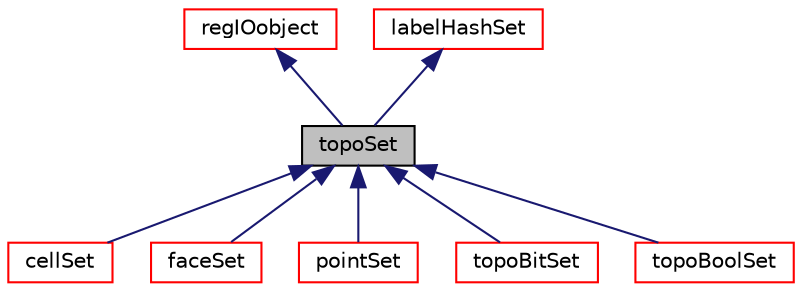 digraph "topoSet"
{
  bgcolor="transparent";
  edge [fontname="Helvetica",fontsize="10",labelfontname="Helvetica",labelfontsize="10"];
  node [fontname="Helvetica",fontsize="10",shape=record];
  Node1 [label="topoSet",height=0.2,width=0.4,color="black", fillcolor="grey75", style="filled" fontcolor="black"];
  Node2 -> Node1 [dir="back",color="midnightblue",fontsize="10",style="solid",fontname="Helvetica"];
  Node2 [label="regIOobject",height=0.2,width=0.4,color="red",URL="$classFoam_1_1regIOobject.html",tooltip="regIOobject is an abstract class derived from IOobject to handle automatic object registration with t..."];
  Node3 -> Node1 [dir="back",color="midnightblue",fontsize="10",style="solid",fontname="Helvetica"];
  Node3 [label="labelHashSet",height=0.2,width=0.4,color="red",URL="$classFoam_1_1HashSet.html",tooltip="A HashTable with keys but without contents that is similar to std::unordered_set. ..."];
  Node1 -> Node4 [dir="back",color="midnightblue",fontsize="10",style="solid",fontname="Helvetica"];
  Node4 [label="cellSet",height=0.2,width=0.4,color="red",URL="$classFoam_1_1cellSet.html",tooltip="A collection of cell labels. "];
  Node1 -> Node5 [dir="back",color="midnightblue",fontsize="10",style="solid",fontname="Helvetica"];
  Node5 [label="faceSet",height=0.2,width=0.4,color="red",URL="$classFoam_1_1faceSet.html",tooltip="A list of face labels. "];
  Node1 -> Node6 [dir="back",color="midnightblue",fontsize="10",style="solid",fontname="Helvetica"];
  Node6 [label="pointSet",height=0.2,width=0.4,color="red",URL="$classFoam_1_1pointSet.html",tooltip="A set of point labels. "];
  Node1 -> Node7 [dir="back",color="midnightblue",fontsize="10",style="solid",fontname="Helvetica"];
  Node7 [label="topoBitSet",height=0.2,width=0.4,color="red",URL="$classFoam_1_1topoBitSet.html",tooltip="Base for a special purpose topoSet using labels stored as a bitSet. "];
  Node1 -> Node8 [dir="back",color="midnightblue",fontsize="10",style="solid",fontname="Helvetica"];
  Node8 [label="topoBoolSet",height=0.2,width=0.4,color="red",URL="$classFoam_1_1topoBoolSet.html",tooltip="Base for a special purpose topoSet using labels stored as a boolList. "];
}
